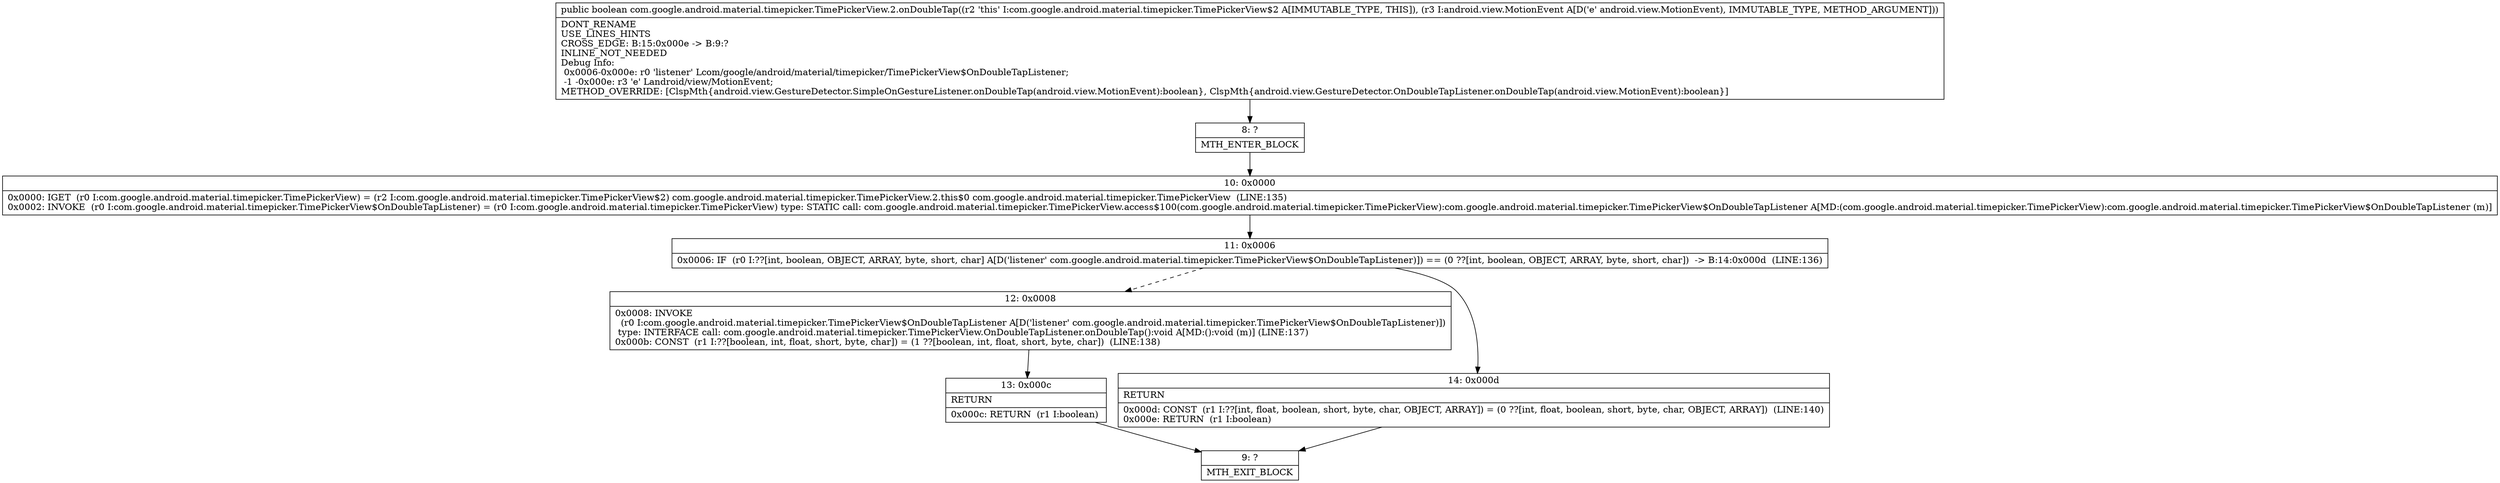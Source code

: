 digraph "CFG forcom.google.android.material.timepicker.TimePickerView.2.onDoubleTap(Landroid\/view\/MotionEvent;)Z" {
Node_8 [shape=record,label="{8\:\ ?|MTH_ENTER_BLOCK\l}"];
Node_10 [shape=record,label="{10\:\ 0x0000|0x0000: IGET  (r0 I:com.google.android.material.timepicker.TimePickerView) = (r2 I:com.google.android.material.timepicker.TimePickerView$2) com.google.android.material.timepicker.TimePickerView.2.this$0 com.google.android.material.timepicker.TimePickerView  (LINE:135)\l0x0002: INVOKE  (r0 I:com.google.android.material.timepicker.TimePickerView$OnDoubleTapListener) = (r0 I:com.google.android.material.timepicker.TimePickerView) type: STATIC call: com.google.android.material.timepicker.TimePickerView.access$100(com.google.android.material.timepicker.TimePickerView):com.google.android.material.timepicker.TimePickerView$OnDoubleTapListener A[MD:(com.google.android.material.timepicker.TimePickerView):com.google.android.material.timepicker.TimePickerView$OnDoubleTapListener (m)]\l}"];
Node_11 [shape=record,label="{11\:\ 0x0006|0x0006: IF  (r0 I:??[int, boolean, OBJECT, ARRAY, byte, short, char] A[D('listener' com.google.android.material.timepicker.TimePickerView$OnDoubleTapListener)]) == (0 ??[int, boolean, OBJECT, ARRAY, byte, short, char])  \-\> B:14:0x000d  (LINE:136)\l}"];
Node_12 [shape=record,label="{12\:\ 0x0008|0x0008: INVOKE  \l  (r0 I:com.google.android.material.timepicker.TimePickerView$OnDoubleTapListener A[D('listener' com.google.android.material.timepicker.TimePickerView$OnDoubleTapListener)])\l type: INTERFACE call: com.google.android.material.timepicker.TimePickerView.OnDoubleTapListener.onDoubleTap():void A[MD:():void (m)] (LINE:137)\l0x000b: CONST  (r1 I:??[boolean, int, float, short, byte, char]) = (1 ??[boolean, int, float, short, byte, char])  (LINE:138)\l}"];
Node_13 [shape=record,label="{13\:\ 0x000c|RETURN\l|0x000c: RETURN  (r1 I:boolean) \l}"];
Node_9 [shape=record,label="{9\:\ ?|MTH_EXIT_BLOCK\l}"];
Node_14 [shape=record,label="{14\:\ 0x000d|RETURN\l|0x000d: CONST  (r1 I:??[int, float, boolean, short, byte, char, OBJECT, ARRAY]) = (0 ??[int, float, boolean, short, byte, char, OBJECT, ARRAY])  (LINE:140)\l0x000e: RETURN  (r1 I:boolean) \l}"];
MethodNode[shape=record,label="{public boolean com.google.android.material.timepicker.TimePickerView.2.onDoubleTap((r2 'this' I:com.google.android.material.timepicker.TimePickerView$2 A[IMMUTABLE_TYPE, THIS]), (r3 I:android.view.MotionEvent A[D('e' android.view.MotionEvent), IMMUTABLE_TYPE, METHOD_ARGUMENT]))  | DONT_RENAME\lUSE_LINES_HINTS\lCROSS_EDGE: B:15:0x000e \-\> B:9:?\lINLINE_NOT_NEEDED\lDebug Info:\l  0x0006\-0x000e: r0 'listener' Lcom\/google\/android\/material\/timepicker\/TimePickerView$OnDoubleTapListener;\l  \-1 \-0x000e: r3 'e' Landroid\/view\/MotionEvent;\lMETHOD_OVERRIDE: [ClspMth\{android.view.GestureDetector.SimpleOnGestureListener.onDoubleTap(android.view.MotionEvent):boolean\}, ClspMth\{android.view.GestureDetector.OnDoubleTapListener.onDoubleTap(android.view.MotionEvent):boolean\}]\l}"];
MethodNode -> Node_8;Node_8 -> Node_10;
Node_10 -> Node_11;
Node_11 -> Node_12[style=dashed];
Node_11 -> Node_14;
Node_12 -> Node_13;
Node_13 -> Node_9;
Node_14 -> Node_9;
}

